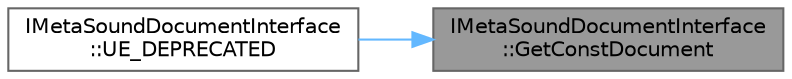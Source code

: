 digraph "IMetaSoundDocumentInterface::GetConstDocument"
{
 // INTERACTIVE_SVG=YES
 // LATEX_PDF_SIZE
  bgcolor="transparent";
  edge [fontname=Helvetica,fontsize=10,labelfontname=Helvetica,labelfontsize=10];
  node [fontname=Helvetica,fontsize=10,shape=box,height=0.2,width=0.4];
  rankdir="RL";
  Node1 [id="Node000001",label="IMetaSoundDocumentInterface\l::GetConstDocument",height=0.2,width=0.4,color="gray40", fillcolor="grey60", style="filled", fontcolor="black",tooltip=" "];
  Node1 -> Node2 [id="edge1_Node000001_Node000002",dir="back",color="steelblue1",style="solid",tooltip=" "];
  Node2 [id="Node000002",label="IMetaSoundDocumentInterface\l::UE_DEPRECATED",height=0.2,width=0.4,color="grey40", fillcolor="white", style="filled",URL="$dc/d72/classIMetaSoundDocumentInterface.html#a848987aa193fb6c660845b977e60a68f",tooltip=" "];
}
